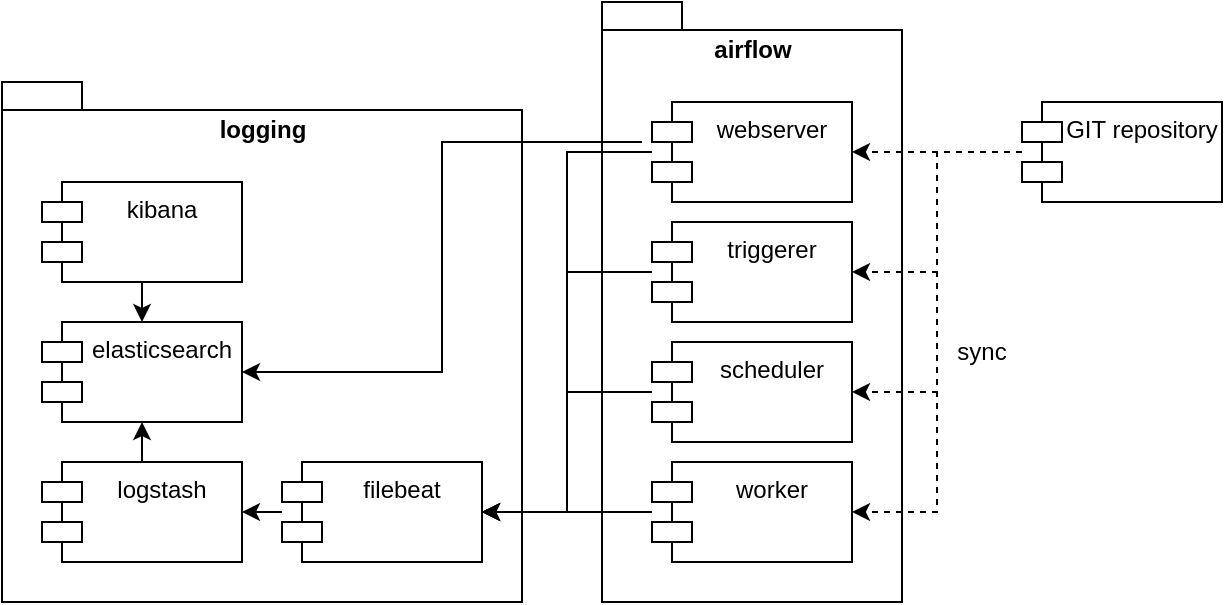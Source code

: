 <mxfile version="20.3.0" type="device"><diagram id="ALtRJ2ca80fjvgbaKpha" name="Page-1"><mxGraphModel dx="1550" dy="859" grid="1" gridSize="10" guides="1" tooltips="1" connect="1" arrows="1" fold="1" page="1" pageScale="1" pageWidth="850" pageHeight="1100" math="0" shadow="0"><root><mxCell id="0"/><mxCell id="1" parent="0"/><mxCell id="H8GS8Ht4mJBx2PJhrXwD-1" value="logging" style="shape=folder;fontStyle=1;spacingTop=10;tabWidth=40;tabHeight=14;tabPosition=left;html=1;horizontal=1;verticalAlign=top;" vertex="1" parent="1"><mxGeometry x="100" y="100" width="260" height="260" as="geometry"/></mxCell><mxCell id="H8GS8Ht4mJBx2PJhrXwD-2" value="filebeat" style="shape=module;align=left;spacingLeft=20;align=center;verticalAlign=top;" vertex="1" parent="1"><mxGeometry x="240" y="290" width="100" height="50" as="geometry"/></mxCell><mxCell id="H8GS8Ht4mJBx2PJhrXwD-3" value="logstash" style="shape=module;align=left;spacingLeft=20;align=center;verticalAlign=top;" vertex="1" parent="1"><mxGeometry x="120" y="290" width="100" height="50" as="geometry"/></mxCell><mxCell id="H8GS8Ht4mJBx2PJhrXwD-4" value="elasticsearch" style="shape=module;align=left;spacingLeft=20;align=center;verticalAlign=top;" vertex="1" parent="1"><mxGeometry x="120" y="220" width="100" height="50" as="geometry"/></mxCell><mxCell id="H8GS8Ht4mJBx2PJhrXwD-5" value="kibana" style="shape=module;align=left;spacingLeft=20;align=center;verticalAlign=top;" vertex="1" parent="1"><mxGeometry x="120" y="150" width="100" height="50" as="geometry"/></mxCell><mxCell id="H8GS8Ht4mJBx2PJhrXwD-6" value="airflow" style="shape=folder;fontStyle=1;spacingTop=10;tabWidth=40;tabHeight=14;tabPosition=left;html=1;horizontal=1;verticalAlign=top;" vertex="1" parent="1"><mxGeometry x="400" y="60" width="150" height="300" as="geometry"/></mxCell><mxCell id="H8GS8Ht4mJBx2PJhrXwD-12" style="edgeStyle=orthogonalEdgeStyle;rounded=0;orthogonalLoop=1;jettySize=auto;html=1;entryX=1;entryY=0.5;entryDx=0;entryDy=0;" edge="1" parent="1" source="H8GS8Ht4mJBx2PJhrXwD-7" target="H8GS8Ht4mJBx2PJhrXwD-2"><mxGeometry relative="1" as="geometry"/></mxCell><mxCell id="H8GS8Ht4mJBx2PJhrXwD-7" value="scheduler" style="shape=module;align=left;spacingLeft=20;align=center;verticalAlign=top;" vertex="1" parent="1"><mxGeometry x="425" y="230" width="100" height="50" as="geometry"/></mxCell><mxCell id="H8GS8Ht4mJBx2PJhrXwD-13" style="edgeStyle=orthogonalEdgeStyle;rounded=0;orthogonalLoop=1;jettySize=auto;html=1;entryX=1;entryY=0.5;entryDx=0;entryDy=0;" edge="1" parent="1" source="H8GS8Ht4mJBx2PJhrXwD-8" target="H8GS8Ht4mJBx2PJhrXwD-2"><mxGeometry relative="1" as="geometry"/></mxCell><mxCell id="H8GS8Ht4mJBx2PJhrXwD-8" value="triggerer" style="shape=module;align=left;spacingLeft=20;align=center;verticalAlign=top;" vertex="1" parent="1"><mxGeometry x="425" y="170" width="100" height="50" as="geometry"/></mxCell><mxCell id="H8GS8Ht4mJBx2PJhrXwD-11" style="edgeStyle=orthogonalEdgeStyle;rounded=0;orthogonalLoop=1;jettySize=auto;html=1;entryX=1;entryY=0.5;entryDx=0;entryDy=0;" edge="1" parent="1" source="H8GS8Ht4mJBx2PJhrXwD-9" target="H8GS8Ht4mJBx2PJhrXwD-2"><mxGeometry relative="1" as="geometry"/></mxCell><mxCell id="H8GS8Ht4mJBx2PJhrXwD-9" value="worker" style="shape=module;align=left;spacingLeft=20;align=center;verticalAlign=top;" vertex="1" parent="1"><mxGeometry x="425" y="290" width="100" height="50" as="geometry"/></mxCell><mxCell id="H8GS8Ht4mJBx2PJhrXwD-14" style="edgeStyle=orthogonalEdgeStyle;rounded=0;orthogonalLoop=1;jettySize=auto;html=1;entryX=1;entryY=0.5;entryDx=0;entryDy=0;" edge="1" parent="1" source="H8GS8Ht4mJBx2PJhrXwD-10" target="H8GS8Ht4mJBx2PJhrXwD-2"><mxGeometry relative="1" as="geometry"/></mxCell><mxCell id="H8GS8Ht4mJBx2PJhrXwD-10" value="webserver" style="shape=module;align=left;spacingLeft=20;align=center;verticalAlign=top;" vertex="1" parent="1"><mxGeometry x="425" y="110" width="100" height="50" as="geometry"/></mxCell><mxCell id="H8GS8Ht4mJBx2PJhrXwD-17" value="" style="endArrow=classic;html=1;rounded=0;" edge="1" parent="1" source="H8GS8Ht4mJBx2PJhrXwD-2" target="H8GS8Ht4mJBx2PJhrXwD-3"><mxGeometry width="50" height="50" relative="1" as="geometry"><mxPoint x="400" y="330" as="sourcePoint"/><mxPoint x="450" y="280" as="targetPoint"/></mxGeometry></mxCell><mxCell id="H8GS8Ht4mJBx2PJhrXwD-18" value="" style="endArrow=classic;html=1;rounded=0;" edge="1" parent="1" source="H8GS8Ht4mJBx2PJhrXwD-3" target="H8GS8Ht4mJBx2PJhrXwD-4"><mxGeometry width="50" height="50" relative="1" as="geometry"><mxPoint x="400" y="330" as="sourcePoint"/><mxPoint x="450" y="280" as="targetPoint"/></mxGeometry></mxCell><mxCell id="H8GS8Ht4mJBx2PJhrXwD-19" value="" style="endArrow=classic;html=1;rounded=0;" edge="1" parent="1" source="H8GS8Ht4mJBx2PJhrXwD-5" target="H8GS8Ht4mJBx2PJhrXwD-4"><mxGeometry width="50" height="50" relative="1" as="geometry"><mxPoint x="400" y="330" as="sourcePoint"/><mxPoint x="450" y="280" as="targetPoint"/></mxGeometry></mxCell><mxCell id="H8GS8Ht4mJBx2PJhrXwD-20" value="" style="endArrow=classic;html=1;rounded=0;" edge="1" parent="1" target="H8GS8Ht4mJBx2PJhrXwD-4"><mxGeometry width="50" height="50" relative="1" as="geometry"><mxPoint x="420" y="130" as="sourcePoint"/><mxPoint x="360" y="410" as="targetPoint"/><Array as="points"><mxPoint x="320" y="130"/><mxPoint x="320" y="245"/></Array></mxGeometry></mxCell><mxCell id="H8GS8Ht4mJBx2PJhrXwD-22" style="edgeStyle=orthogonalEdgeStyle;rounded=0;orthogonalLoop=1;jettySize=auto;html=1;entryX=1;entryY=0.5;entryDx=0;entryDy=0;dashed=1;" edge="1" parent="1" source="H8GS8Ht4mJBx2PJhrXwD-21" target="H8GS8Ht4mJBx2PJhrXwD-10"><mxGeometry relative="1" as="geometry"/></mxCell><mxCell id="H8GS8Ht4mJBx2PJhrXwD-24" style="edgeStyle=orthogonalEdgeStyle;rounded=0;orthogonalLoop=1;jettySize=auto;html=1;entryX=1;entryY=0.5;entryDx=0;entryDy=0;dashed=1;" edge="1" parent="1" source="H8GS8Ht4mJBx2PJhrXwD-21" target="H8GS8Ht4mJBx2PJhrXwD-8"><mxGeometry relative="1" as="geometry"/></mxCell><mxCell id="H8GS8Ht4mJBx2PJhrXwD-25" style="edgeStyle=orthogonalEdgeStyle;rounded=0;orthogonalLoop=1;jettySize=auto;html=1;entryX=1;entryY=0.5;entryDx=0;entryDy=0;dashed=1;" edge="1" parent="1" source="H8GS8Ht4mJBx2PJhrXwD-21" target="H8GS8Ht4mJBx2PJhrXwD-7"><mxGeometry relative="1" as="geometry"/></mxCell><mxCell id="H8GS8Ht4mJBx2PJhrXwD-26" style="edgeStyle=orthogonalEdgeStyle;rounded=0;orthogonalLoop=1;jettySize=auto;html=1;entryX=1;entryY=0.5;entryDx=0;entryDy=0;dashed=1;" edge="1" parent="1" source="H8GS8Ht4mJBx2PJhrXwD-21" target="H8GS8Ht4mJBx2PJhrXwD-9"><mxGeometry relative="1" as="geometry"/></mxCell><mxCell id="H8GS8Ht4mJBx2PJhrXwD-21" value="GIT repository" style="shape=module;align=left;spacingLeft=20;align=center;verticalAlign=top;" vertex="1" parent="1"><mxGeometry x="610" y="110" width="100" height="50" as="geometry"/></mxCell><mxCell id="H8GS8Ht4mJBx2PJhrXwD-27" value="sync" style="text;html=1;strokeColor=none;fillColor=none;align=center;verticalAlign=middle;whiteSpace=wrap;rounded=0;" vertex="1" parent="1"><mxGeometry x="560" y="220" width="60" height="30" as="geometry"/></mxCell></root></mxGraphModel></diagram></mxfile>